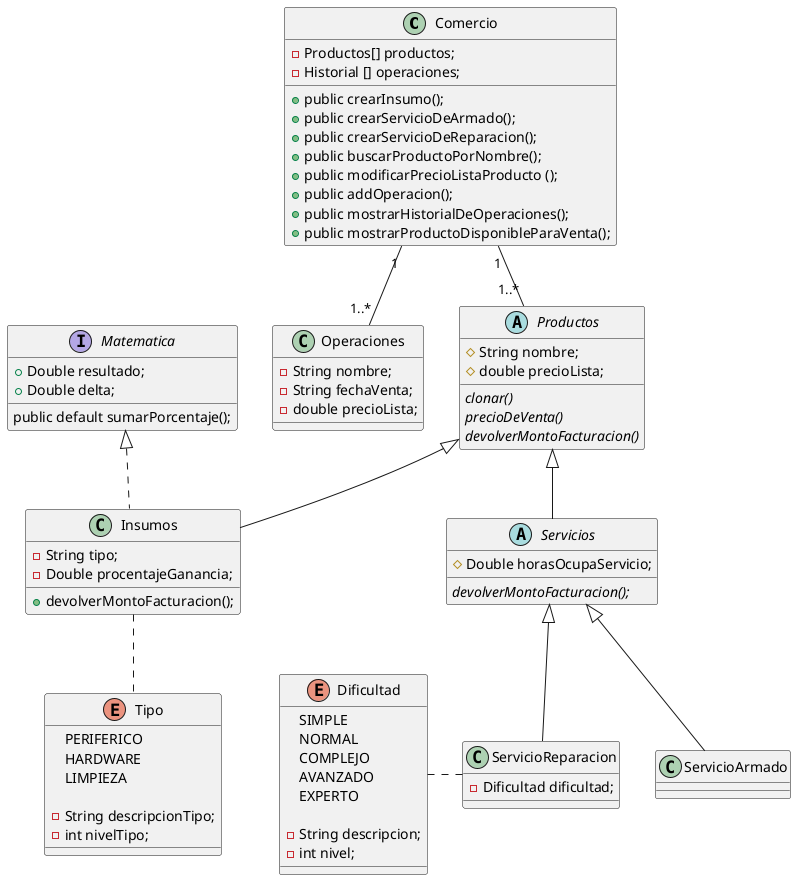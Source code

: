 @startuml

class Comercio {
	
	- Productos[] productos;
	- Historial [] operaciones;
	
	+ public crearInsumo();
	+ public crearServicioDeArmado();
	+ public crearServicioDeReparacion();
	+ public buscarProductoPorNombre();
	+ public modificarPrecioListaProducto ();	
	+ public addOperacion();
	+ public mostrarHistorialDeOperaciones();
	+ public mostrarProductoDisponibleParaVenta();
	
 
}


abstract class Productos{

	# String nombre;
	# double precioLista;
	
	{abstract} clonar()
	{abstract} precioDeVenta()
	{abstract} devolverMontoFacturacion()

}

class Operaciones{
 	
 	- String nombre;
 	- String fechaVenta;
 	- double precioLista;
 	
}


class Insumos implements Matematica{

	- String tipo;
	- Double procentajeGanancia;
	
	+ devolverMontoFacturacion();

}

abstract class Servicios{
	
	# Double horasOcupaServicio;
	
	{abstract} devolverMontoFacturacion();


}

class ServicioArmado{

}

class ServicioReparacion{
	
	- Dificultad dificultad;
	
}

enum Dificultad{

	SIMPLE
	NORMAL
	COMPLEJO
	AVANZADO
	EXPERTO
	
	- String descripcion;
	- int nivel;
}

enum Tipo{

	PERIFERICO
	HARDWARE
	LIMPIEZA
	
	- String descripcionTipo;
	- int nivelTipo;
}

ServicioReparacion ..left Dificultad
Insumos ..down Tipo

interface Matematica{
	
	+ Double resultado;
	+ Double delta;

	public default sumarPorcentaje();
}

Comercio "1" -- "1..*" Productos
Comercio "1" -- "1..*" Operaciones

Productos <|-- Insumos
Productos <|-- Servicios
Servicios <|-- ServicioArmado
Servicios <|-- ServicioReparacion

@enduml